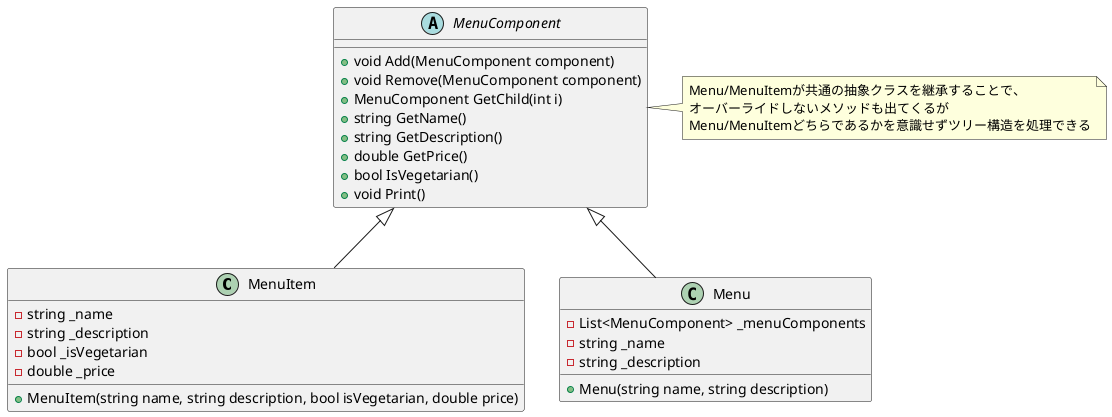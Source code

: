 @startuml

MenuItem -up-|> MenuComponent
Menu -up-|> MenuComponent

abstract class MenuComponent {
    + void Add(MenuComponent component)
    + void Remove(MenuComponent component)
    + MenuComponent GetChild(int i)
    + string GetName()
    + string GetDescription()
    + double GetPrice()
    + bool IsVegetarian()
    + void Print()
}

class MenuItem {
    - string _name
    - string _description
    - bool _isVegetarian
    - double _price
    + MenuItem(string name, string description, bool isVegetarian, double price)
}

class Menu {
    - List<MenuComponent> _menuComponents
    - string _name
    - string _description
    + Menu(string name, string description)
}

note right of MenuComponent
    Menu/MenuItemが共通の抽象クラスを継承することで、
    オーバーライドしないメソッドも出てくるが
    Menu/MenuItemどちらであるかを意識せずツリー構造を処理できる
end note
@enduml